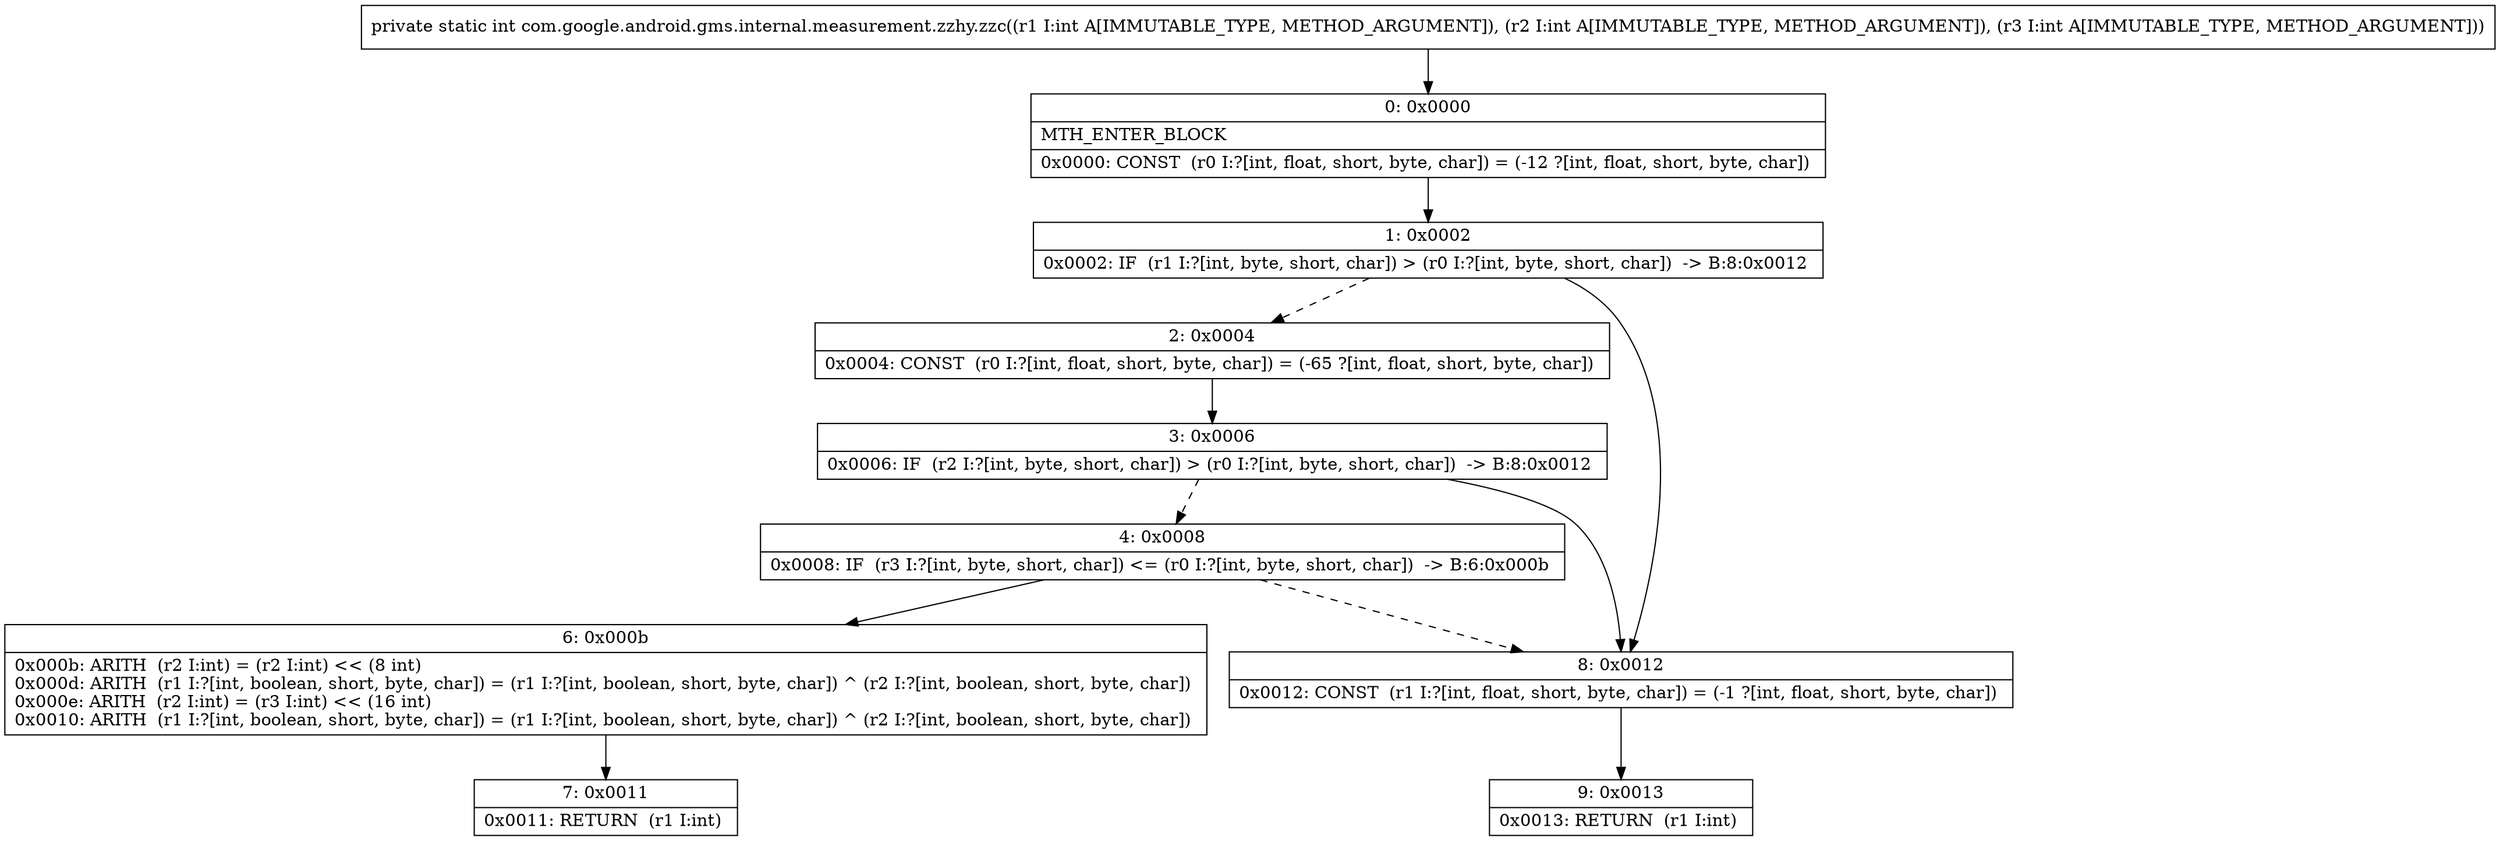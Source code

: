 digraph "CFG forcom.google.android.gms.internal.measurement.zzhy.zzc(III)I" {
Node_0 [shape=record,label="{0\:\ 0x0000|MTH_ENTER_BLOCK\l|0x0000: CONST  (r0 I:?[int, float, short, byte, char]) = (\-12 ?[int, float, short, byte, char]) \l}"];
Node_1 [shape=record,label="{1\:\ 0x0002|0x0002: IF  (r1 I:?[int, byte, short, char]) \> (r0 I:?[int, byte, short, char])  \-\> B:8:0x0012 \l}"];
Node_2 [shape=record,label="{2\:\ 0x0004|0x0004: CONST  (r0 I:?[int, float, short, byte, char]) = (\-65 ?[int, float, short, byte, char]) \l}"];
Node_3 [shape=record,label="{3\:\ 0x0006|0x0006: IF  (r2 I:?[int, byte, short, char]) \> (r0 I:?[int, byte, short, char])  \-\> B:8:0x0012 \l}"];
Node_4 [shape=record,label="{4\:\ 0x0008|0x0008: IF  (r3 I:?[int, byte, short, char]) \<= (r0 I:?[int, byte, short, char])  \-\> B:6:0x000b \l}"];
Node_6 [shape=record,label="{6\:\ 0x000b|0x000b: ARITH  (r2 I:int) = (r2 I:int) \<\< (8 int) \l0x000d: ARITH  (r1 I:?[int, boolean, short, byte, char]) = (r1 I:?[int, boolean, short, byte, char]) ^ (r2 I:?[int, boolean, short, byte, char]) \l0x000e: ARITH  (r2 I:int) = (r3 I:int) \<\< (16 int) \l0x0010: ARITH  (r1 I:?[int, boolean, short, byte, char]) = (r1 I:?[int, boolean, short, byte, char]) ^ (r2 I:?[int, boolean, short, byte, char]) \l}"];
Node_7 [shape=record,label="{7\:\ 0x0011|0x0011: RETURN  (r1 I:int) \l}"];
Node_8 [shape=record,label="{8\:\ 0x0012|0x0012: CONST  (r1 I:?[int, float, short, byte, char]) = (\-1 ?[int, float, short, byte, char]) \l}"];
Node_9 [shape=record,label="{9\:\ 0x0013|0x0013: RETURN  (r1 I:int) \l}"];
MethodNode[shape=record,label="{private static int com.google.android.gms.internal.measurement.zzhy.zzc((r1 I:int A[IMMUTABLE_TYPE, METHOD_ARGUMENT]), (r2 I:int A[IMMUTABLE_TYPE, METHOD_ARGUMENT]), (r3 I:int A[IMMUTABLE_TYPE, METHOD_ARGUMENT])) }"];
MethodNode -> Node_0;
Node_0 -> Node_1;
Node_1 -> Node_2[style=dashed];
Node_1 -> Node_8;
Node_2 -> Node_3;
Node_3 -> Node_4[style=dashed];
Node_3 -> Node_8;
Node_4 -> Node_6;
Node_4 -> Node_8[style=dashed];
Node_6 -> Node_7;
Node_8 -> Node_9;
}

